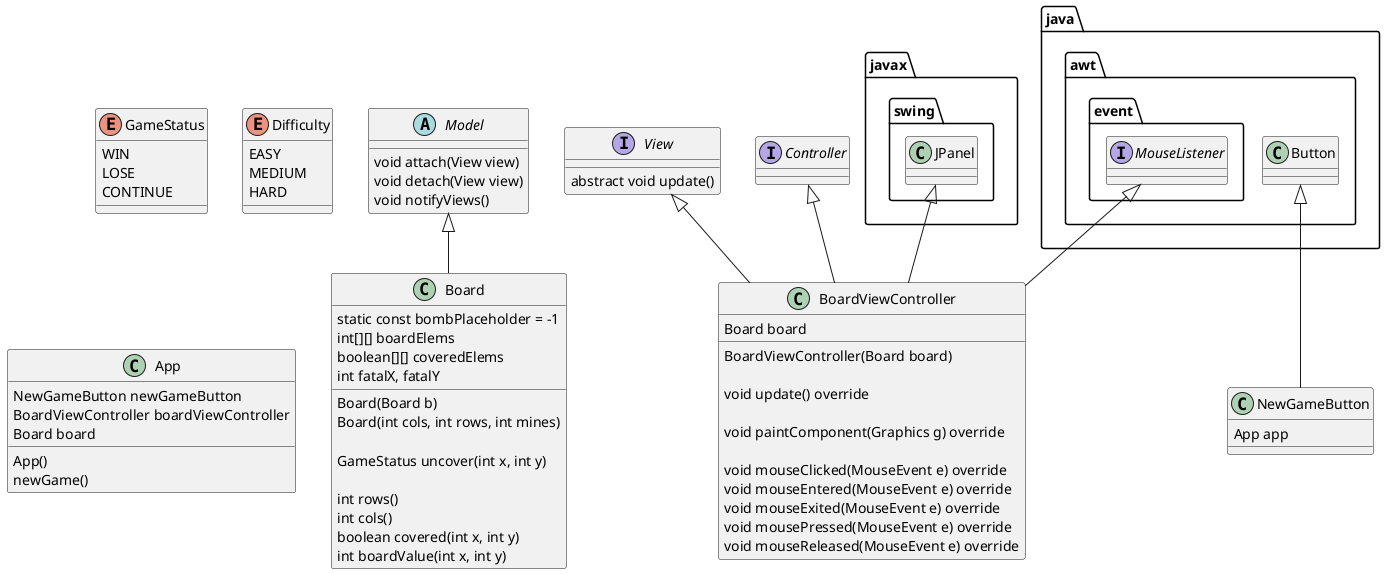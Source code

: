 @startuml

abstract class Model {
    void attach(View view)
    void detach(View view)
    void notifyViews()
}

class Board {

    static const bombPlaceholder = -1
    int[][] boardElems
    boolean[][] coveredElems
    int fatalX, fatalY

    Board(Board b)
    Board(int cols, int rows, int mines)

    GameStatus uncover(int x, int y)

    int rows()
    int cols()
    boolean covered(int x, int y)
    int boardValue(int x, int y)
}

enum GameStatus {
    WIN
    LOSE
    CONTINUE
}

enum Difficulty {
    EASY
    MEDIUM
    HARD
}

class BoardViewController {
    Board board

    BoardViewController(Board board)

    void update() override

    void paintComponent(Graphics g) override

    void mouseClicked(MouseEvent e) override
    void mouseEntered(MouseEvent e) override
    void mouseExited(MouseEvent e) override
    void mousePressed(MouseEvent e) override
    void mouseReleased(MouseEvent e) override
}

interface View {
    abstract void update()
}

class NewGameButton {
    App app
}

class App {
    NewGameButton newGameButton
    BoardViewController boardViewController
    Board board

    App()
    newGame()
}

interface java.awt.event.MouseListener
class javax.swing.JPanel

interface Controller

Model <|-- Board
Controller <|-- BoardViewController
View <|-- BoardViewController
java.awt.event.MouseListener <|-- BoardViewController
javax.swing.JPanel <|-- BoardViewController
java.awt.Button <|-- NewGameButton

@enduml
